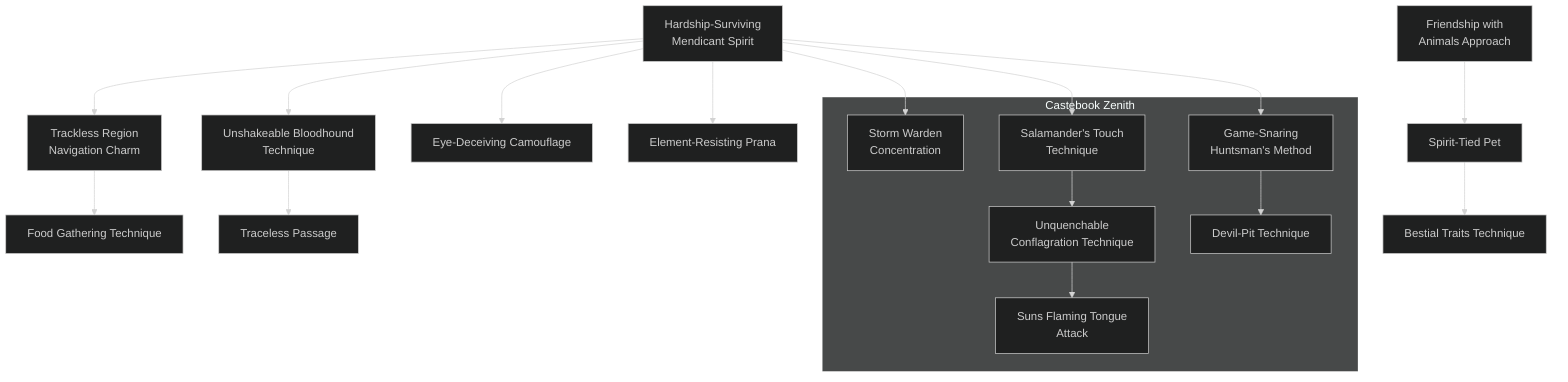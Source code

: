 ---
config:
  theme: dark
---

flowchart TD

    friendship_with_animals_approach[Friendship with<br>Animals Approach]
    click friendship_with_animals_approach callback "
        Friendship with Animals Approach<br>
        <br>
        Cost: 3 motes<br>
        Duration: One Scene<br>
        Type: Simple<br>
        Minimum Survival: 1<br>
        Minimum Essence: 1<br>
        Prerequisite Charms: None<br>
        <br>
        Through the use of this Charm, the character can deal
        well with nearly any wild animal. The character must be
        within one yard of the target per point of her Essence.
        Herbivores and smaller omnivores will become somewhat
        docile, even letting the character pet or handle them.
        Predators are less susceptible to this power, and most will
        simply let the character pass unmolested through their
        territory. This power does not work on sentient animals,
        animals that are trained to attack or animals that are
        insane from pain, hunger or disease.
        "

    spirit_tied_pet[Spirit-Tied Pet]
    friendship_with_animals_approach --> spirit_tied_pet
    click spirit_tied_pet callback "
        Spirit-Tied Pet<br>
        <br>
        Cost: 10 motes, 1 Willpower, 1 experience point<br>
        Duration: Instant<br>
        Type: Simple<br>
        Minimum Survival: 3<br>
        Minimum Essence: 2<br>
        Prerequisite Charms: Friendship With Animals Approach<br>
        <br>
        By handling an animal, feeding it, petting and scratching
        it and otherwise interacting with it, a character who
        knows this Charm can forge a permanent magical bond
        with the beast. Each time the character uses this Charm
        on the target, it is as if he gained a point of the Familiar
        Background with the target animal as the Familiar. So a
        character who wished to tame a tiger would have to use
        it at least three times to cause the beast to become well-disposed
        to him and an additional two times to gain the
        ability to see through the beast's eyes and communicate
        with it. Obviously, using this Charm on animals such as
        bears, tigers and tyrant lizards can be problematic, as they
        will not allow themselves to be handled, even under the
        effects of Friendship with Animals Approach. A strong
        wrestling ability or a willingness to raise the animal from
        a cub is useful in such instances. Characters cannot have
        more than one Spirit-Tied Pet at a time.
        "

    bestial_traits_technique[Bestial Traits Technique]
    spirit_tied_pet --> bestial_traits_technique
    click bestial_traits_technique callback "
        Bestial Traits Technique<br>
        <br>
        Cost: 8 motes<br>
        Duration: One scene<br>
        Type: Simple<br>
        Minimum Survival: 4<br>
        Minimum Essence: 2<br>
        Prerequisite Charms: Spirit-Tied Pet<br>
        <br>
        Through the use of this Charm, a character can gain
        the traits of her Spirit-Tied Pet. Each use of this Charm
        allows the character to gain a single characteristic. Obviously,
        animals have too many characteristics to easily
        model them all. Typically, the character will gain the
        ability to climb rough surfaces, fall great distances without
        "

    hardship_surviving_mendicant_spirit[Hardship-Surviving<br>Mendicant Spirit]
    click hardship_surviving_mendicant_spirit callback "
        Hardship-Surviving Mendicant Spirit<br>
        <br>
        Cost: 5 motes<br>
        Duration: One day<br>
        Type: Simple<br>
        Minimum Survival: 3<br>
        Minimum Essence: 1<br>
        Prerequisite Charms: None<br>
        <br>
        Through the use of this Charm, the character becomes
        able to survive in even the most hostile conditions without
        special preparations. Blazing heat or terrible cold are no danger
        to the character, nor are hypothermia from rain or water
        exposure, trench foot, snow and sand blindness, leeches, mosquitoes
        and other potentially deadly biting insects — the
        character is perfectly at home in a harsh wilderness environment.
        This magic protects the character even if he personally
        is not prepared for the environment. A character using Hardship-Surviving
        Mendicant Spirit is at home on a glacier if he is
        bundled in the warmest clothing available or if he is clad in
        nothing but silk slippers and a pair of pantaloons (though he
        may have difficulty walking over ice in silk slippers).<br>
        Note that this Charm does not protect against the most
        hostile of environments - ocean survival, underwater
        survival or the extreme elemental effects near the elemental
        poles. To exist in those environments, characters must use
        the Element-Resisting Prana Charm (p. 182).
        "

    trackless_region_navigation_charm[Trackless Region<br>Navigation Charm]
    hardship_surviving_mendicant_spirit --> trackless_region_navigation_charm
    click trackless_region_navigation_charm callback "
        Trackless Region Navigation Charm<br>
        <br>
        Cost: 7 motes<br>
        Duration: One day<br>
        Type: Simple<br>
        Minimum Survival: 4<br>
        Minimum Essence: 2<br>
        Prerequisite Charms: Hardship-Surviving Mendicant Spirit<br>
        <br>
        With this Charm, the character can find his way safely and
        surely through even the worst terrain. The character (and a
        number of persons following him equal to twice his Essence
        score) can travel through even the worst terrain with ease.
        Travel through most terrain (forest, light marsh, rock and sand
        desert) is about as fast as if the character was walking over flat,
        level ground - characters will travel about 20 miles a day.
        Travel over very harsh terrain (muskeg at high summer, glacier,
        bayou, dense scrub or fresh-growth jungle) is at half this speed.
        "

    food_gathering_technique[Food Gathering Technique]
    trackless_region_navigation_charm --> food_gathering_technique
    click food_gathering_technique callback "
        Food Gathering Technique<br>
        <br>
        Cost: 3 motes per person<br>
        Duration: One hour<br>
        Type: Simple<br>
        Minimum Survival: 5<br>
        Minimum Essence: 2<br>
        Prerequisite Charms: Trackless Region Navigation Charm<br>
        <br>
        A character with this Charm will never go hungry. In
        a hour of foraging for food, she can gather enough nuts,
        berries, edible tubers, slugs, bugs and small animals to make
        a large meal for a number of people equal to her Essence
        score. Note that this skill typically does not involve
        hunting game, and so, the character does not need a
        hunting tool such as a spear, sling or bow — the character
        will probably not bring back anything larger than a rabbit.
        Storytellers may wish to make it more difficult to gather
        food in certain environments (deep sandy desert and pack
        ice, for example) but should not impose a penalty greater
        than halving the Exalted's take. This is, after all, magic.
        "

    unshakeable_bloodhound_technique[Unshakeable Bloodhound<br>Technique]
    hardship_surviving_mendicant_spirit --> unshakeable_bloodhound_technique
    click unshakeable_bloodhound_technique callback "
        Unshakeable Bloodhound Technique<br>
        <br>
        Cost: 8 motes, 1 Willpower<br>
        Duration: One day<br>
        Type: Simple<br>
        Minimum Survival: 5<br>
        Minimum Essence: 2<br>
        Prerequisite Charms: Hardship-Surviving Mendicant Spirit<br>
        <br>
        The character can track anyone in the wilderness,
        following the most minute signs and, sometimes, nothing
        more than a magical intuition of where the target has gone.
        The character can track anyone through any terrain, so long
        as the trail is fresh enough. Over difficult terrain for tracking
        (open ocean, rocky desert, grasslands), the trail remains
        fresh for typically one day per point of the tracking character's
        permanent Essence. Over terrain more amenable to tracking,
        it can be two or even three times that long.<br>
        This ability can be foiled by the Traceless Passage Charm.
        If the target is using Traceless Passage, then the tracker and
        target resolve the matter as if neither was using magic. See
        &quot;Tracking&quot; on page 245 of the Drama chapter for details.
        "

    eye_deceiving_camouflage[Eye-Deceiving Camouflage]
    hardship_surviving_mendicant_spirit --> eye_deceiving_camouflage
    click eye_deceiving_camouflage callback "
        Eye-Deceiving Camouflage<br>
        <br>
        Cost: 6 motes<br>
        Duration: One day<br>
        Type: Simple<br>
        Minimum Survival: 5<br>
        Minimum Essence: 3<br>
        Prerequisite Charms: Hardship-Surviving Mendicant Spirit<br>
        <br>
        Trough the use of this Charm, the character can conceal
        himself or an object no bigger around than his Essence rating
        in yards so well as to be undetectable. In order to gain the
        benefit of this Charm, the character must spend one hour
        camouflaging his position or the object to be concealed. So
        long as the character stays still and takes no violent action, he
        will not be seen. Note that a character or object camouflaged
        in this fashion is essentially fixed in position. If the character
        moves suddenly or at great length, the effect is disturbed and
        the Charm ceases to have its effect.<br>
        Camouflaged objects or characters can be found
        after a number of hours of intensive searching in their
        immediate area equal to the camouflaging character's
        Essence score or by a character with Unsurpassed (Sense)
        Discipline or some similarly powerful perception power
        whose player succeeds in a Perception + Awareness roll
        against the character's Intelligence + Survival. Note that
        camouflage covers scent and other detection methods as
        well as visual stealth.
        "

    traceless_passage[Traceless Passage]
    unshakeable_bloodhound_technique --> traceless_passage
    click traceless_passage callback "
        Traceless Passage<br>
        <br>
        Cost: 5 motes per person, 1 Willpower<br>
        Duration: One day<br>
        Type: Simple<br>
        Minimum Survival: 5<br>
        Minimum Essence: 3<br>
        Prerequisite Charms: Unshakeable Bloodhound Technique<br>
        <br>
        Through the use of this Charm, the character can
        make his passage and the passage of additional persons
        equal to his Essence score totally traceless. They cannot be
        tracked by conventional means, not even with the aid of
        tracking animals or other tracking aids. Only characters
        with the Unshakeable Bloodhound Technique Charm
        can follow them, and even then, it's played out as if they
        were tracking him without magical assistance.
        "

    element_resisting_prana[Element-Resisting Prana]
    hardship_surviving_mendicant_spirit --> element_resisting_prana
    click element_resisting_prana callback "
        Element-Resisting Prana<br>
        <br>
        Cost: 10 motes, 1 Willpower<br>
        Duration: One day<br>
        Type: Simple<br>
        Minimum Survival: 5<br>
        Minimum Essence: 3<br>
        Prerequisite Charms: Hardship-Surviving Mendicant Spirit<br>
        <br>
        Through the use of this Charm, the character becomes
        able to survive in any environment. The character
        can survive in extreme environments, such as the extreme
        heat and toxic fumes within the caldera of active volcanoes,
        can exist underwater with no ill effects and can even
        exist without danger in conditions as harsh as those of the
        elemental poles. While this Charm is active, the character
        adds her Endurance to her soak when she takes damage
        from elemental sources such as cold, fire and lightning.
        "


    subgraph Castebook Zenith
        storm_warden_concentration[Storm Warden<br>Concentration]
        click storm_warden_concentration callback "
            Storm Warden Concentration<br>
            <br>
            Cost: 6 motes<br>
            Duration: One day<br>
            Type: Simple<br>
            Minimum Survival: 3<br>
            Minimum Essence: 1<br>
            <br>
            Prerequisite Charms: Hardship-Surviving Mendicant Spirit
            This Charm protects the invoker from the adverse
            affects of natural weather. The Exalted may move through
            heavy winds without being impeded by them, travel
            through a sand- or snowstorm without being blinded or
            spend a stormy night with no shelter without fear of
            becoming waterlogged. The Chosen's anima deflects
            these conditions, providing a nearly skintight zone of
            protection for the Exalted and any possessions worn
            against her body. This Charm does not protect against
            damage from temperature extremes.
            "

        salamanders_touch_technique[Salamander's Touch<br>Technique]
        click salamanders_touch_technique callback "
            Salamander's Touch Technique<br>
            <br>
            Cost: 1 mote<br>
            Duration: Instant<br>
            Type: Simple<br>
            Minimum Survival: 3<br>
            Minimum Essence: 2<br>
            <br>
            Prerequisite Charms: Hardship-Surviving Mendicant Spirit
            Through the use of this Charm, the Exalted can
            light small, controlled fires. These are normal fires in
            every way. They can cause no damage by themselves,
            but if allowed to blaze out of control, they can be as
            dangerous as any other fire. The fires this Charm can
            light are limited to normally flammable materials. The
            Charm is useless against water-soaked wood or other
            noncombustible substances.
            "

        unquenchable_conflagration_technique[Unquenchable<br>Conflagration Technique]
        salamanders_touch_technique --> unquenchable_conflagration_technique
        click unquenchable_conflagration_technique callback "
            Unquenchable Conflagration Technique<br>
            <br>
            Cost: 10 motes<br>
            Duration: Instant<br>
            Type: Simple<br>
            Minimum Survival: 3<br>
            Minimum Essence: 2<br>
            Prerequisite Charms: Salamander's Touch Technique<br>
            <br>
            When all the available wood is soaked or, worse,
            when there is no wood to be found, even the most skilled
            survivalist can find herself forced to live without heat
            and flame. This Charm allows the Exalted to cause a fire
            of up to bonfire size to spring into existence with but a
            gesture. The fire will burn for a complete scene, even in
            high winds or driving rain, but it will not spread unless
            normally flammable materials are introduced. This power
            cannot be used as a direct attack.
            "

        suns_flaming_tongue_attack[Suns Flaming Tongue<br>Attack]
        unquenchable_conflagration_technique --> suns_flaming_tongue_attack
        click suns_flaming_tongue_attack callback "
            Sun's Flaming Tongue Attack<br>
            <br>
            Cost: 15 motes, 1 Willpower<br>
            Duration: Instant<br>
            Type: Simple<br>
            Minimum Survival: 5<br>
            Minimum Essence: 3<br>
            <br>
            Prerequisite Charms: Unquenchable Conflagration Technique<br>
            <br>
            Through the use of this Charm, the Exalted rains
            down solar fire upon a single opponent. After investing
            the required Essence, make a Willpower roll. The
            fire does a number of points of lethal damage equal to
            the Exalted's Survival score, plus one point of damage
            per success on the character's Willpower roll. This
            power can strike at a range of line of sight. Against
            demons, ghosts or other creatures of the night, the
            damage is aggravated. This attack cannot normally be
            blocked or dodged, but targets may have Charms that
            allow them to do either in their defense.
            "

        game_snaring_huntsmans_method[Game-Snaring<br>Huntsman's Method]
        click game_snaring_huntsmans_method callback "
            Game-Snaring Huntsman's Method<br>
            <br>
            Cost: 1 mote per die<br>
            Duration: One day<br>
            Type: Supplemental<br>
            Minimum Survival: 4<br>
            Minimum Essence: 1<br>
            Prerequisite Charms: Hardship-Surviving Mendicant Spirit<br>
            <br>
            When invoking this Charm, the Exalted names a
            single breed of animal, which may include &quot;human.&quot; He
            then crafts a snare appropriate for trapping the species of
            interest. For each mote invested in the Charm, the
            Survival roll to create the snare is increased by one die.
            In addition, for each mote invested, the targeted breed
            suffers a one-die penalty to detect or escape the trap. The
            trap will not be triggered by any species other than the
            one named. This trap cannot be used to snare a specific
            specimen, but instead, affects the first member of the
            species that encounters it.<br>
            Game-Snaring Huntsman's Method cannot be used
            to create a trap that will innately do damage, such as spike-pits
            or deadfalls. It can only be used to enhance snares, pit
            traps and the like. If incidental damage is done to a target
            in escaping the trap, then the trap may still be eligible for
            the Game-Snaring Huntsman's Method.
            "

        devil_pit_technique[Devil-Pit Technique]
        game_snaring_huntsmans_method --> devil_pit_technique
        click devil_pit_technique callback "
            Devil-Pit Technique<br>
            <br>
            Cost: 2 motes per die<br>
            Duration: One week<br>
            Type: Supplemental<br>
            Minimum Survival: 4<br>
            Minimum Essence: 2<br>
            Prerequisite Charms: Game-Snaring Huntsman's Method<br>
            <br>
            The Devil-Pit Technique functions in many ways
            like the Game-Snaring Huntsman's Method. The Exalted
            names a breed of animal to be targeted by the trap.
            The roll for creating the trap is increased by one die for
            every 2 motes invested in the Charm, and the targeted
            breed suffers a like number of dice in penalty for rolls to
            detect or escape the trap. The trap will not be triggered
            by any species other than the named one, nor can it be set
            to trap a specific individual.
            Unlike Game-Snaring Huntsman's Method, Devil-Pit
            Technique can be used to enhance traps that are
            designed to cause damage or death to their targets, rather
            than restrain them. A trap enhanced by the Devil-Pit
            Technique does one die of soakable lethal damage per 2
            motes invested in the Charm. This damage is in addition
            to any damage a normal trap of the design might do.
            "
    end

    hardship_surviving_mendicant_spirit --> storm_warden_concentration
    hardship_surviving_mendicant_spirit --> salamanders_touch_technique
    hardship_surviving_mendicant_spirit --> game_snaring_huntsmans_method